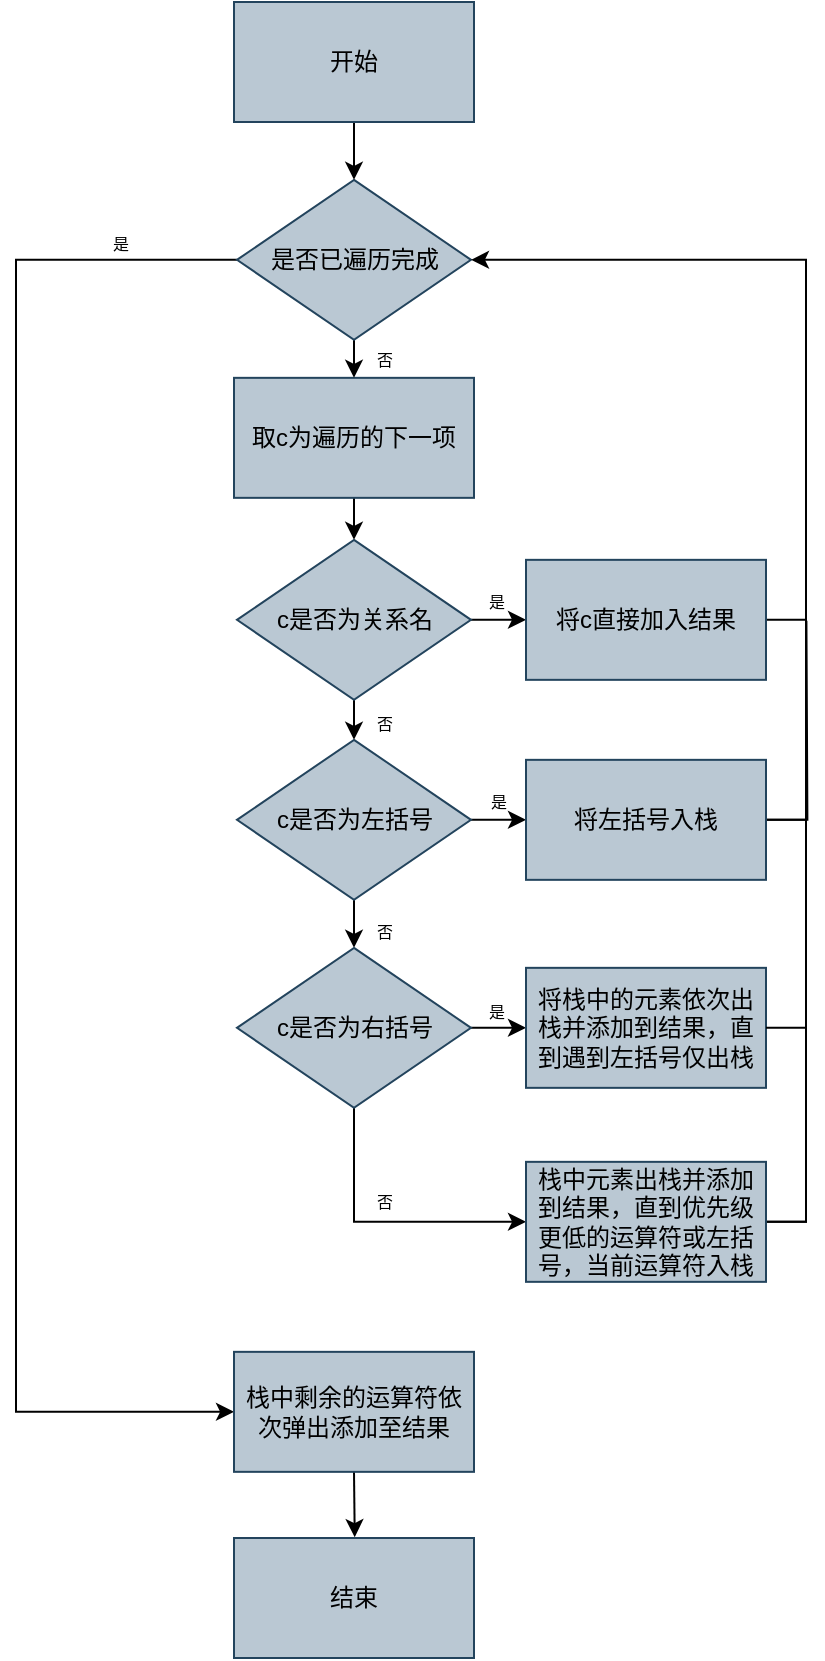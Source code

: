 <mxfile version="20.5.3" type="device"><diagram id="1UigumZElDGCOeGEkAO_" name="第 1 页"><mxGraphModel dx="2175" dy="384" grid="0" gridSize="10" guides="1" tooltips="1" connect="1" arrows="1" fold="1" page="1" pageScale="1" pageWidth="827" pageHeight="1169" math="0" shadow="0"><root><mxCell id="0"/><mxCell id="1" parent="0"/><mxCell id="Ky5VAoJtV0S4u9uQNBZ--81" style="edgeStyle=orthogonalEdgeStyle;rounded=0;orthogonalLoop=1;jettySize=auto;html=1;exitX=0.5;exitY=1;exitDx=0;exitDy=0;entryX=0.5;entryY=0;entryDx=0;entryDy=0;" edge="1" parent="1" source="Ky5VAoJtV0S4u9uQNBZ--75" target="Ky5VAoJtV0S4u9uQNBZ--78"><mxGeometry relative="1" as="geometry"/></mxCell><mxCell id="Ky5VAoJtV0S4u9uQNBZ--75" value="取c为遍历的下一项" style="rounded=0;whiteSpace=wrap;html=1;fillColor=#bac8d3;strokeColor=#23445d;" vertex="1" parent="1"><mxGeometry x="332" y="1356.92" width="120" height="60" as="geometry"/></mxCell><mxCell id="Ky5VAoJtV0S4u9uQNBZ--77" style="edgeStyle=orthogonalEdgeStyle;rounded=0;orthogonalLoop=1;jettySize=auto;html=1;exitX=0.5;exitY=1;exitDx=0;exitDy=0;entryX=0.5;entryY=0;entryDx=0;entryDy=0;" edge="1" parent="1" source="Ky5VAoJtV0S4u9uQNBZ--76" target="Ky5VAoJtV0S4u9uQNBZ--75"><mxGeometry relative="1" as="geometry"/></mxCell><mxCell id="Ky5VAoJtV0S4u9uQNBZ--100" style="edgeStyle=orthogonalEdgeStyle;rounded=0;orthogonalLoop=1;jettySize=auto;html=1;exitX=0;exitY=0.5;exitDx=0;exitDy=0;entryX=0;entryY=0.5;entryDx=0;entryDy=0;startArrow=none;startFill=0;endArrow=classic;endFill=1;" edge="1" parent="1" source="Ky5VAoJtV0S4u9uQNBZ--76" target="Ky5VAoJtV0S4u9uQNBZ--99"><mxGeometry relative="1" as="geometry"><Array as="points"><mxPoint x="223" y="1297.92"/><mxPoint x="223" y="1873.92"/></Array></mxGeometry></mxCell><mxCell id="Ky5VAoJtV0S4u9uQNBZ--76" value="是否已遍历完成" style="rhombus;whiteSpace=wrap;html=1;fillColor=#bac8d3;strokeColor=#23445d;" vertex="1" parent="1"><mxGeometry x="333.5" y="1257.92" width="117" height="80" as="geometry"/></mxCell><mxCell id="Ky5VAoJtV0S4u9uQNBZ--82" style="edgeStyle=orthogonalEdgeStyle;rounded=0;orthogonalLoop=1;jettySize=auto;html=1;exitX=0.5;exitY=1;exitDx=0;exitDy=0;entryX=0.5;entryY=0;entryDx=0;entryDy=0;" edge="1" parent="1" source="Ky5VAoJtV0S4u9uQNBZ--78" target="Ky5VAoJtV0S4u9uQNBZ--79"><mxGeometry relative="1" as="geometry"/></mxCell><mxCell id="Ky5VAoJtV0S4u9uQNBZ--92" style="edgeStyle=orthogonalEdgeStyle;rounded=0;orthogonalLoop=1;jettySize=auto;html=1;exitX=1;exitY=0.5;exitDx=0;exitDy=0;startArrow=none;startFill=0;endArrow=classic;endFill=1;" edge="1" parent="1" source="Ky5VAoJtV0S4u9uQNBZ--78" target="Ky5VAoJtV0S4u9uQNBZ--84"><mxGeometry relative="1" as="geometry"/></mxCell><mxCell id="Ky5VAoJtV0S4u9uQNBZ--78" value="c是否为关系名" style="rhombus;whiteSpace=wrap;html=1;fillColor=#bac8d3;strokeColor=#23445d;" vertex="1" parent="1"><mxGeometry x="333.5" y="1437.92" width="117" height="80" as="geometry"/></mxCell><mxCell id="Ky5VAoJtV0S4u9uQNBZ--83" style="edgeStyle=orthogonalEdgeStyle;rounded=0;orthogonalLoop=1;jettySize=auto;html=1;exitX=0.5;exitY=1;exitDx=0;exitDy=0;entryX=0.5;entryY=0;entryDx=0;entryDy=0;" edge="1" parent="1" source="Ky5VAoJtV0S4u9uQNBZ--79" target="Ky5VAoJtV0S4u9uQNBZ--80"><mxGeometry relative="1" as="geometry"/></mxCell><mxCell id="Ky5VAoJtV0S4u9uQNBZ--93" style="edgeStyle=orthogonalEdgeStyle;rounded=0;orthogonalLoop=1;jettySize=auto;html=1;exitX=1;exitY=0.5;exitDx=0;exitDy=0;entryX=0;entryY=0.5;entryDx=0;entryDy=0;startArrow=none;startFill=0;endArrow=classic;endFill=1;" edge="1" parent="1" source="Ky5VAoJtV0S4u9uQNBZ--79" target="Ky5VAoJtV0S4u9uQNBZ--85"><mxGeometry relative="1" as="geometry"/></mxCell><mxCell id="Ky5VAoJtV0S4u9uQNBZ--79" value="c是否为左括号" style="rhombus;whiteSpace=wrap;html=1;fillColor=#bac8d3;strokeColor=#23445d;" vertex="1" parent="1"><mxGeometry x="333.5" y="1537.92" width="117" height="80" as="geometry"/></mxCell><mxCell id="Ky5VAoJtV0S4u9uQNBZ--94" style="edgeStyle=orthogonalEdgeStyle;rounded=0;orthogonalLoop=1;jettySize=auto;html=1;exitX=1;exitY=0.5;exitDx=0;exitDy=0;entryX=0;entryY=0.5;entryDx=0;entryDy=0;startArrow=none;startFill=0;endArrow=classic;endFill=1;" edge="1" parent="1" source="Ky5VAoJtV0S4u9uQNBZ--80" target="Ky5VAoJtV0S4u9uQNBZ--86"><mxGeometry relative="1" as="geometry"/></mxCell><mxCell id="Ky5VAoJtV0S4u9uQNBZ--96" style="edgeStyle=orthogonalEdgeStyle;rounded=0;orthogonalLoop=1;jettySize=auto;html=1;exitX=0.5;exitY=1;exitDx=0;exitDy=0;entryX=0;entryY=0.5;entryDx=0;entryDy=0;startArrow=none;startFill=0;endArrow=classic;endFill=1;" edge="1" parent="1" source="Ky5VAoJtV0S4u9uQNBZ--80" target="Ky5VAoJtV0S4u9uQNBZ--95"><mxGeometry relative="1" as="geometry"/></mxCell><mxCell id="Ky5VAoJtV0S4u9uQNBZ--80" value="c是否为右括号" style="rhombus;whiteSpace=wrap;html=1;fillColor=#bac8d3;strokeColor=#23445d;" vertex="1" parent="1"><mxGeometry x="333.5" y="1641.92" width="117" height="80" as="geometry"/></mxCell><mxCell id="Ky5VAoJtV0S4u9uQNBZ--106" style="edgeStyle=orthogonalEdgeStyle;rounded=0;orthogonalLoop=1;jettySize=auto;html=1;exitX=1;exitY=0.5;exitDx=0;exitDy=0;entryX=1;entryY=0.5;entryDx=0;entryDy=0;startArrow=none;startFill=0;endArrow=none;endFill=0;" edge="1" parent="1" source="Ky5VAoJtV0S4u9uQNBZ--84" target="Ky5VAoJtV0S4u9uQNBZ--85"><mxGeometry relative="1" as="geometry"/></mxCell><mxCell id="Ky5VAoJtV0S4u9uQNBZ--84" value="将c直接加入结果" style="rounded=0;whiteSpace=wrap;html=1;fillColor=#bac8d3;strokeColor=#23445d;" vertex="1" parent="1"><mxGeometry x="478" y="1447.92" width="120" height="60" as="geometry"/></mxCell><mxCell id="Ky5VAoJtV0S4u9uQNBZ--88" style="edgeStyle=orthogonalEdgeStyle;rounded=0;orthogonalLoop=1;jettySize=auto;html=1;exitX=1;exitY=0.5;exitDx=0;exitDy=0;endArrow=none;endFill=0;" edge="1" parent="1" source="Ky5VAoJtV0S4u9uQNBZ--85"><mxGeometry relative="1" as="geometry"><mxPoint x="618.208" y="1478.401" as="targetPoint"/></mxGeometry></mxCell><mxCell id="Ky5VAoJtV0S4u9uQNBZ--85" value="将左括号入栈" style="rounded=0;whiteSpace=wrap;html=1;fillColor=#bac8d3;strokeColor=#23445d;" vertex="1" parent="1"><mxGeometry x="478" y="1547.92" width="120" height="60" as="geometry"/></mxCell><mxCell id="Ky5VAoJtV0S4u9uQNBZ--86" value="将栈中的元素依次出栈并添加到结果，直到遇到左括号仅出栈" style="rounded=0;whiteSpace=wrap;html=1;fillColor=#bac8d3;strokeColor=#23445d;" vertex="1" parent="1"><mxGeometry x="478" y="1651.92" width="120" height="60" as="geometry"/></mxCell><mxCell id="Ky5VAoJtV0S4u9uQNBZ--98" style="edgeStyle=orthogonalEdgeStyle;rounded=0;orthogonalLoop=1;jettySize=auto;html=1;exitX=1;exitY=0.5;exitDx=0;exitDy=0;entryX=1;entryY=0.5;entryDx=0;entryDy=0;startArrow=none;startFill=0;endArrow=none;endFill=0;" edge="1" parent="1" source="Ky5VAoJtV0S4u9uQNBZ--95" target="Ky5VAoJtV0S4u9uQNBZ--86"><mxGeometry relative="1" as="geometry"/></mxCell><mxCell id="Ky5VAoJtV0S4u9uQNBZ--105" style="edgeStyle=orthogonalEdgeStyle;rounded=0;orthogonalLoop=1;jettySize=auto;html=1;exitX=1;exitY=0.5;exitDx=0;exitDy=0;entryX=1;entryY=0.5;entryDx=0;entryDy=0;startArrow=none;startFill=0;endArrow=classic;endFill=1;" edge="1" parent="1" source="Ky5VAoJtV0S4u9uQNBZ--95" target="Ky5VAoJtV0S4u9uQNBZ--76"><mxGeometry relative="1" as="geometry"/></mxCell><mxCell id="Ky5VAoJtV0S4u9uQNBZ--95" value="栈中元素出栈并添加到结果，直到优先级更低的运算符或左括号，当前运算符入栈" style="rounded=0;whiteSpace=wrap;html=1;fillColor=#bac8d3;strokeColor=#23445d;" vertex="1" parent="1"><mxGeometry x="478" y="1748.92" width="120" height="60" as="geometry"/></mxCell><mxCell id="Ky5VAoJtV0S4u9uQNBZ--103" style="edgeStyle=orthogonalEdgeStyle;rounded=0;orthogonalLoop=1;jettySize=auto;html=1;exitX=0.5;exitY=1;exitDx=0;exitDy=0;startArrow=none;startFill=0;endArrow=classic;endFill=1;" edge="1" parent="1" source="Ky5VAoJtV0S4u9uQNBZ--99"><mxGeometry relative="1" as="geometry"><mxPoint x="392.364" y="1936.582" as="targetPoint"/></mxGeometry></mxCell><mxCell id="Ky5VAoJtV0S4u9uQNBZ--99" value="栈中剩余的运算符依次弹出添加至结果" style="rounded=0;whiteSpace=wrap;html=1;fillColor=#bac8d3;strokeColor=#23445d;" vertex="1" parent="1"><mxGeometry x="332" y="1843.92" width="120" height="60" as="geometry"/></mxCell><mxCell id="Ky5VAoJtV0S4u9uQNBZ--107" style="edgeStyle=orthogonalEdgeStyle;rounded=0;orthogonalLoop=1;jettySize=auto;html=1;exitX=0.5;exitY=1;exitDx=0;exitDy=0;entryX=0.5;entryY=0;entryDx=0;entryDy=0;startArrow=none;startFill=0;endArrow=classic;endFill=1;" edge="1" parent="1" source="Ky5VAoJtV0S4u9uQNBZ--104" target="Ky5VAoJtV0S4u9uQNBZ--76"><mxGeometry relative="1" as="geometry"/></mxCell><mxCell id="Ky5VAoJtV0S4u9uQNBZ--104" value="开始" style="rounded=0;whiteSpace=wrap;html=1;fillColor=#bac8d3;strokeColor=#23445d;" vertex="1" parent="1"><mxGeometry x="332" y="1169" width="120" height="60" as="geometry"/></mxCell><mxCell id="Ky5VAoJtV0S4u9uQNBZ--108" value="结束" style="rounded=0;whiteSpace=wrap;html=1;fillColor=#bac8d3;strokeColor=#23445d;" vertex="1" parent="1"><mxGeometry x="332" y="1937" width="120" height="60" as="geometry"/></mxCell><mxCell id="Ky5VAoJtV0S4u9uQNBZ--109" value="&lt;font style=&quot;font-size: 8px;&quot;&gt;是&lt;/font&gt;" style="text;html=1;strokeColor=none;fillColor=none;align=center;verticalAlign=middle;whiteSpace=wrap;rounded=0;" vertex="1" parent="1"><mxGeometry x="263" y="1280" width="25" height="18" as="geometry"/></mxCell><mxCell id="Ky5VAoJtV0S4u9uQNBZ--110" value="&lt;font style=&quot;font-size: 8px;&quot;&gt;是&lt;/font&gt;" style="text;html=1;strokeColor=none;fillColor=none;align=center;verticalAlign=middle;whiteSpace=wrap;rounded=0;" vertex="1" parent="1"><mxGeometry x="450.5" y="1459" width="25" height="18" as="geometry"/></mxCell><mxCell id="Ky5VAoJtV0S4u9uQNBZ--111" value="&lt;font style=&quot;font-size: 8px;&quot;&gt;是&lt;/font&gt;" style="text;html=1;strokeColor=none;fillColor=none;align=center;verticalAlign=middle;whiteSpace=wrap;rounded=0;" vertex="1" parent="1"><mxGeometry x="452" y="1559" width="25" height="18" as="geometry"/></mxCell><mxCell id="Ky5VAoJtV0S4u9uQNBZ--112" value="&lt;font style=&quot;font-size: 8px;&quot;&gt;是&lt;/font&gt;" style="text;html=1;strokeColor=none;fillColor=none;align=center;verticalAlign=middle;whiteSpace=wrap;rounded=0;" vertex="1" parent="1"><mxGeometry x="450.5" y="1664" width="25" height="18" as="geometry"/></mxCell><mxCell id="Ky5VAoJtV0S4u9uQNBZ--113" value="&lt;font style=&quot;font-size: 8px;&quot;&gt;否&lt;/font&gt;" style="text;html=1;strokeColor=none;fillColor=none;align=center;verticalAlign=middle;whiteSpace=wrap;rounded=0;" vertex="1" parent="1"><mxGeometry x="395" y="1337.92" width="25" height="18" as="geometry"/></mxCell><mxCell id="Ky5VAoJtV0S4u9uQNBZ--114" value="&lt;font style=&quot;font-size: 8px;&quot;&gt;否&lt;/font&gt;" style="text;html=1;strokeColor=none;fillColor=none;align=center;verticalAlign=middle;whiteSpace=wrap;rounded=0;" vertex="1" parent="1"><mxGeometry x="395" y="1519.92" width="25" height="18" as="geometry"/></mxCell><mxCell id="Ky5VAoJtV0S4u9uQNBZ--115" value="&lt;font style=&quot;font-size: 8px;&quot;&gt;否&lt;/font&gt;" style="text;html=1;strokeColor=none;fillColor=none;align=center;verticalAlign=middle;whiteSpace=wrap;rounded=0;" vertex="1" parent="1"><mxGeometry x="395" y="1623.92" width="25" height="18" as="geometry"/></mxCell><mxCell id="Ky5VAoJtV0S4u9uQNBZ--116" value="&lt;font style=&quot;font-size: 8px;&quot;&gt;否&lt;/font&gt;" style="text;html=1;strokeColor=none;fillColor=none;align=center;verticalAlign=middle;whiteSpace=wrap;rounded=0;" vertex="1" parent="1"><mxGeometry x="395" y="1759" width="25" height="18" as="geometry"/></mxCell></root></mxGraphModel></diagram></mxfile>